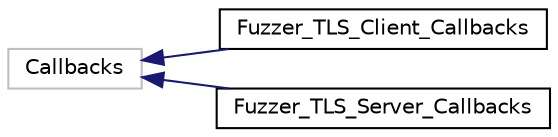 digraph "Graphical Class Hierarchy"
{
  edge [fontname="Helvetica",fontsize="10",labelfontname="Helvetica",labelfontsize="10"];
  node [fontname="Helvetica",fontsize="10",shape=record];
  rankdir="LR";
  Node718 [label="Callbacks",height=0.2,width=0.4,color="grey75", fillcolor="white", style="filled"];
  Node718 -> Node0 [dir="back",color="midnightblue",fontsize="10",style="solid",fontname="Helvetica"];
  Node0 [label="Fuzzer_TLS_Client_Callbacks",height=0.2,width=0.4,color="black", fillcolor="white", style="filled",URL="$class_fuzzer___t_l_s___client___callbacks.html"];
  Node718 -> Node720 [dir="back",color="midnightblue",fontsize="10",style="solid",fontname="Helvetica"];
  Node720 [label="Fuzzer_TLS_Server_Callbacks",height=0.2,width=0.4,color="black", fillcolor="white", style="filled",URL="$class_fuzzer___t_l_s___server___callbacks.html"];
}
